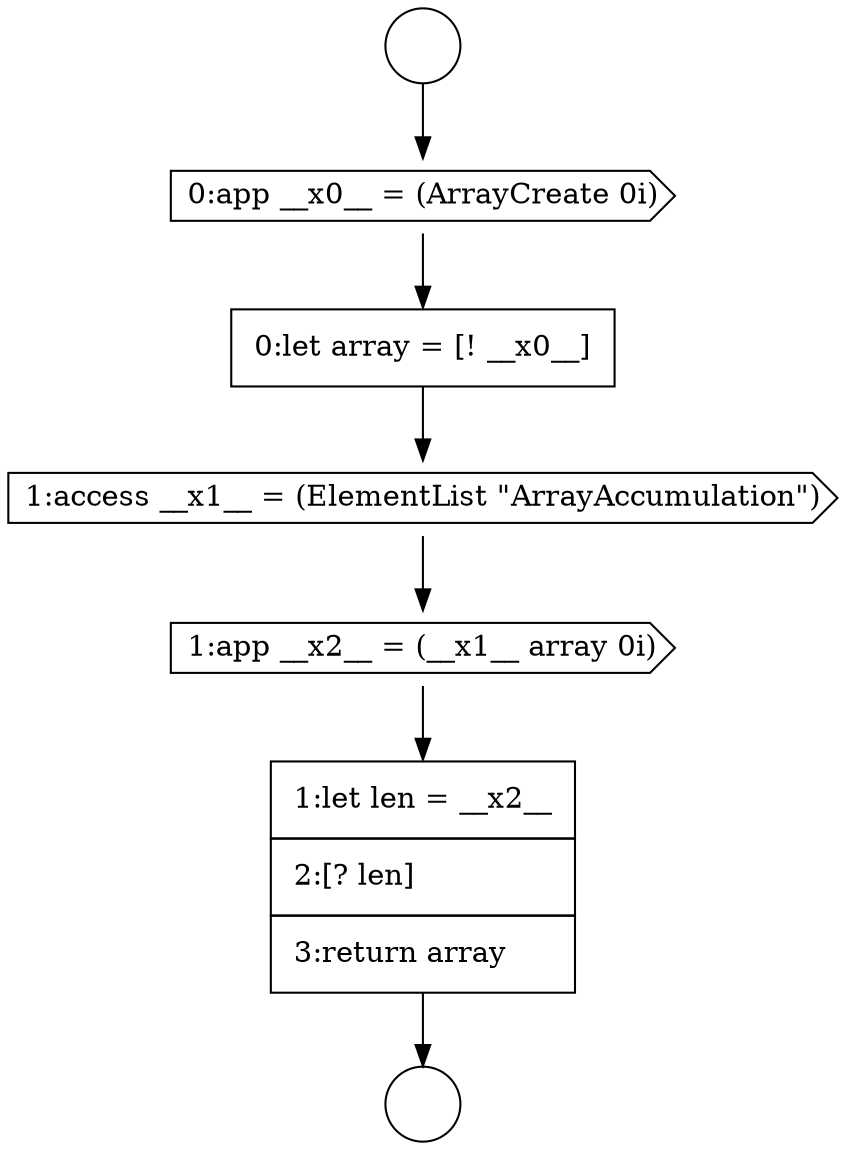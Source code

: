 digraph {
  node3951 [shape=none, margin=0, label=<<font color="black">
    <table border="0" cellborder="1" cellspacing="0" cellpadding="10">
      <tr><td align="left">0:let array = [! __x0__]</td></tr>
    </table>
  </font>> color="black" fillcolor="white" style=filled]
  node3948 [shape=circle label=" " color="black" fillcolor="white" style=filled]
  node3953 [shape=cds, label=<<font color="black">1:app __x2__ = (__x1__ array 0i)</font>> color="black" fillcolor="white" style=filled]
  node3949 [shape=circle label=" " color="black" fillcolor="white" style=filled]
  node3950 [shape=cds, label=<<font color="black">0:app __x0__ = (ArrayCreate 0i)</font>> color="black" fillcolor="white" style=filled]
  node3954 [shape=none, margin=0, label=<<font color="black">
    <table border="0" cellborder="1" cellspacing="0" cellpadding="10">
      <tr><td align="left">1:let len = __x2__</td></tr>
      <tr><td align="left">2:[? len]</td></tr>
      <tr><td align="left">3:return array</td></tr>
    </table>
  </font>> color="black" fillcolor="white" style=filled]
  node3952 [shape=cds, label=<<font color="black">1:access __x1__ = (ElementList &quot;ArrayAccumulation&quot;)</font>> color="black" fillcolor="white" style=filled]
  node3951 -> node3952 [ color="black"]
  node3948 -> node3950 [ color="black"]
  node3953 -> node3954 [ color="black"]
  node3952 -> node3953 [ color="black"]
  node3950 -> node3951 [ color="black"]
  node3954 -> node3949 [ color="black"]
}
